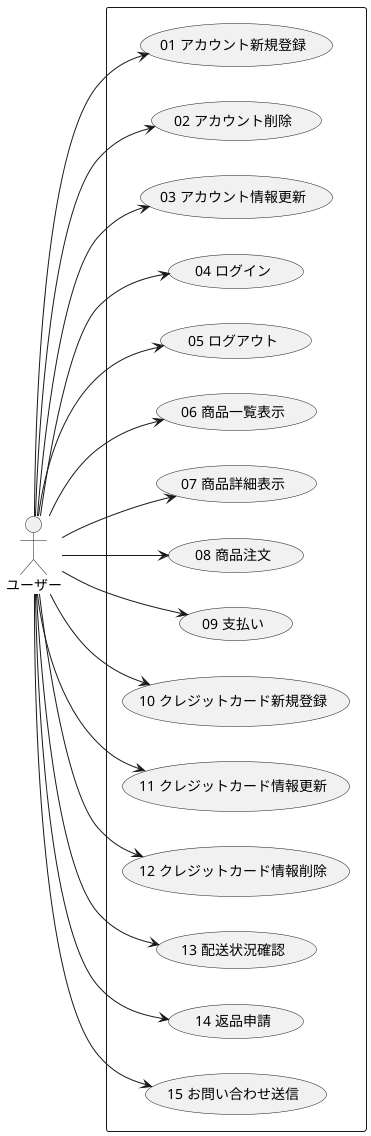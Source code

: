 @startuml
left to right direction
actor "ユーザー" as user 

rectangle {
    usecase "01 アカウント新規登録" as add_account
    usecase "02 アカウント削除" as del_account
    usecase "03 アカウント情報更新" as update_info
    usecase "04 ログイン" as login
    usecase "05 ログアウト" as logout
    usecase "06 商品一覧表示" as view
    usecase "07 商品詳細表示" as view_detail
    usecase "08 商品注文" as buy
    usecase "09 支払い" as pay
    usecase "10 クレジットカード新規登録" as add_card
    usecase "11 クレジットカード情報更新" as update_card
    usecase "12 クレジットカード情報削除" as del_card
    usecase "13 配送状況確認" as view_deli
    usecase "14 返品申請" as coolingoff
    usecase "15 お問い合わせ送信" as send_mail
}

user --> add_account
user --> del_account
user --> update_info
user --> login
user --> logout
user --> view
user --> view_detail
user --> buy
user --> add_card
user --> update_card
user --> del_card
user --> view_deli
user --> coolingoff
user --> send_mail
user --> pay
@enduml